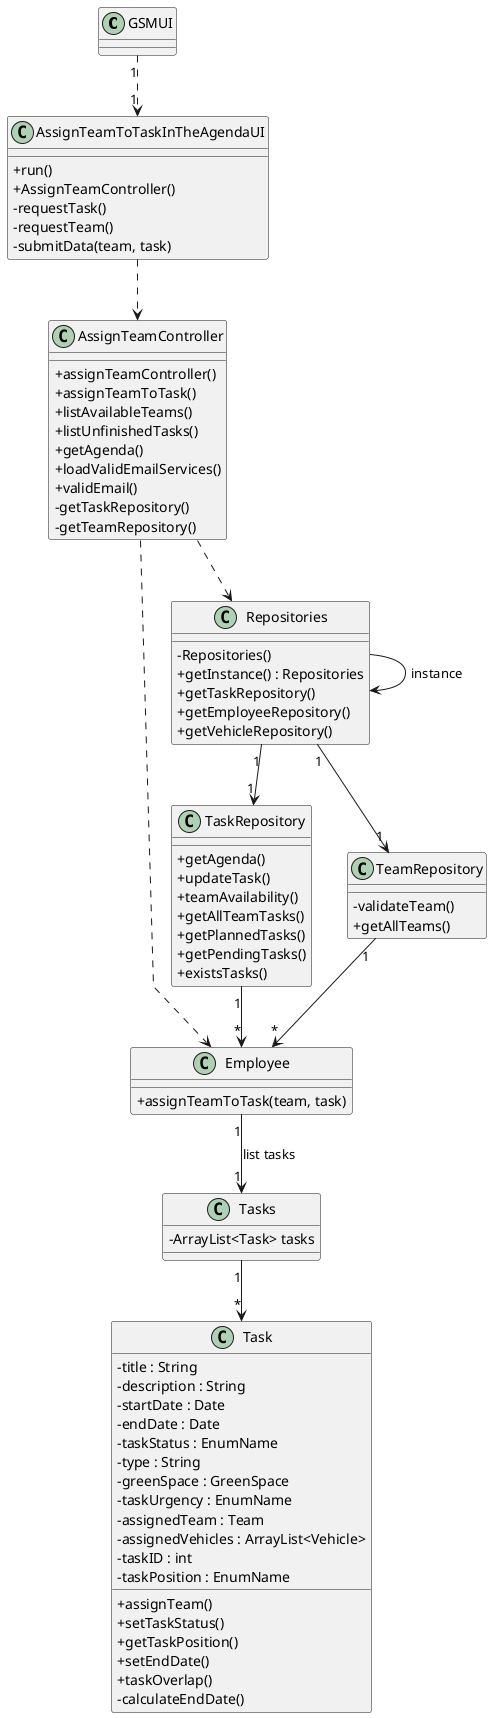 @startuml
'skinparam monochrome true
skinparam packageStyle rectangle
skinparam shadowing false
skinparam linetype polyline
'skinparam linetype orto

skinparam classAttributeIconSize 0

'left to right direction

class GSMUI{
}

class AssignTeamToTaskInTheAgendaUI{
+run()
+AssignTeamController()
-requestTask()
-requestTeam()
-submitData(team, task)
}

class AssignTeamController{
+assignTeamController()
+assignTeamToTask()
+listAvailableTeams()
+listUnfinishedTasks()
+getAgenda()
+loadValidEmailServices()
+validEmail()
-getTaskRepository()
-getTeamRepository()
}

class Employee {
+assignTeamToTask(team, task)
}

class Task{
-title : String
-description : String
-startDate : Date
-endDate : Date
-taskStatus : EnumName
-type : String
-greenSpace : GreenSpace
-taskUrgency : EnumName
-assignedTeam : Team
-assignedVehicles : ArrayList<Vehicle>
-taskID : int
-taskPosition : EnumName

+assignTeam()
+setTaskStatus()
+getTaskPosition()
+setEndDate()
+taskOverlap()
-calculateEndDate()

}

class TaskRepository {
+getAgenda()
+updateTask()
+teamAvailability()
+getAllTeamTasks()
+getPlannedTasks()
+getPendingTasks()
+existsTasks()
}

class TeamRepository{
-validateTeam()
+getAllTeams()
}

class Repositories {
    - Repositories()
    + getInstance() : Repositories
    + getTaskRepository()
    + getEmployeeRepository()
    + getVehicleRepository()

}

class Tasks {
-ArrayList<Task> tasks
}



GSMUI "1" ..> "1" AssignTeamToTaskInTheAgendaUI

Repositories --> Repositories : instance


AssignTeamToTaskInTheAgendaUI ..> AssignTeamController

AssignTeamController ..> Repositories


Repositories "1"--> "1" TaskRepository
Repositories "1"--> "1" TeamRepository

TaskRepository "1"--> "*" Employee
TeamRepository "1"--> "*" Employee




AssignTeamController ..> Employee

Employee "1" --> "1" Tasks : list tasks
Tasks "1" --> "*" Task


@enduml